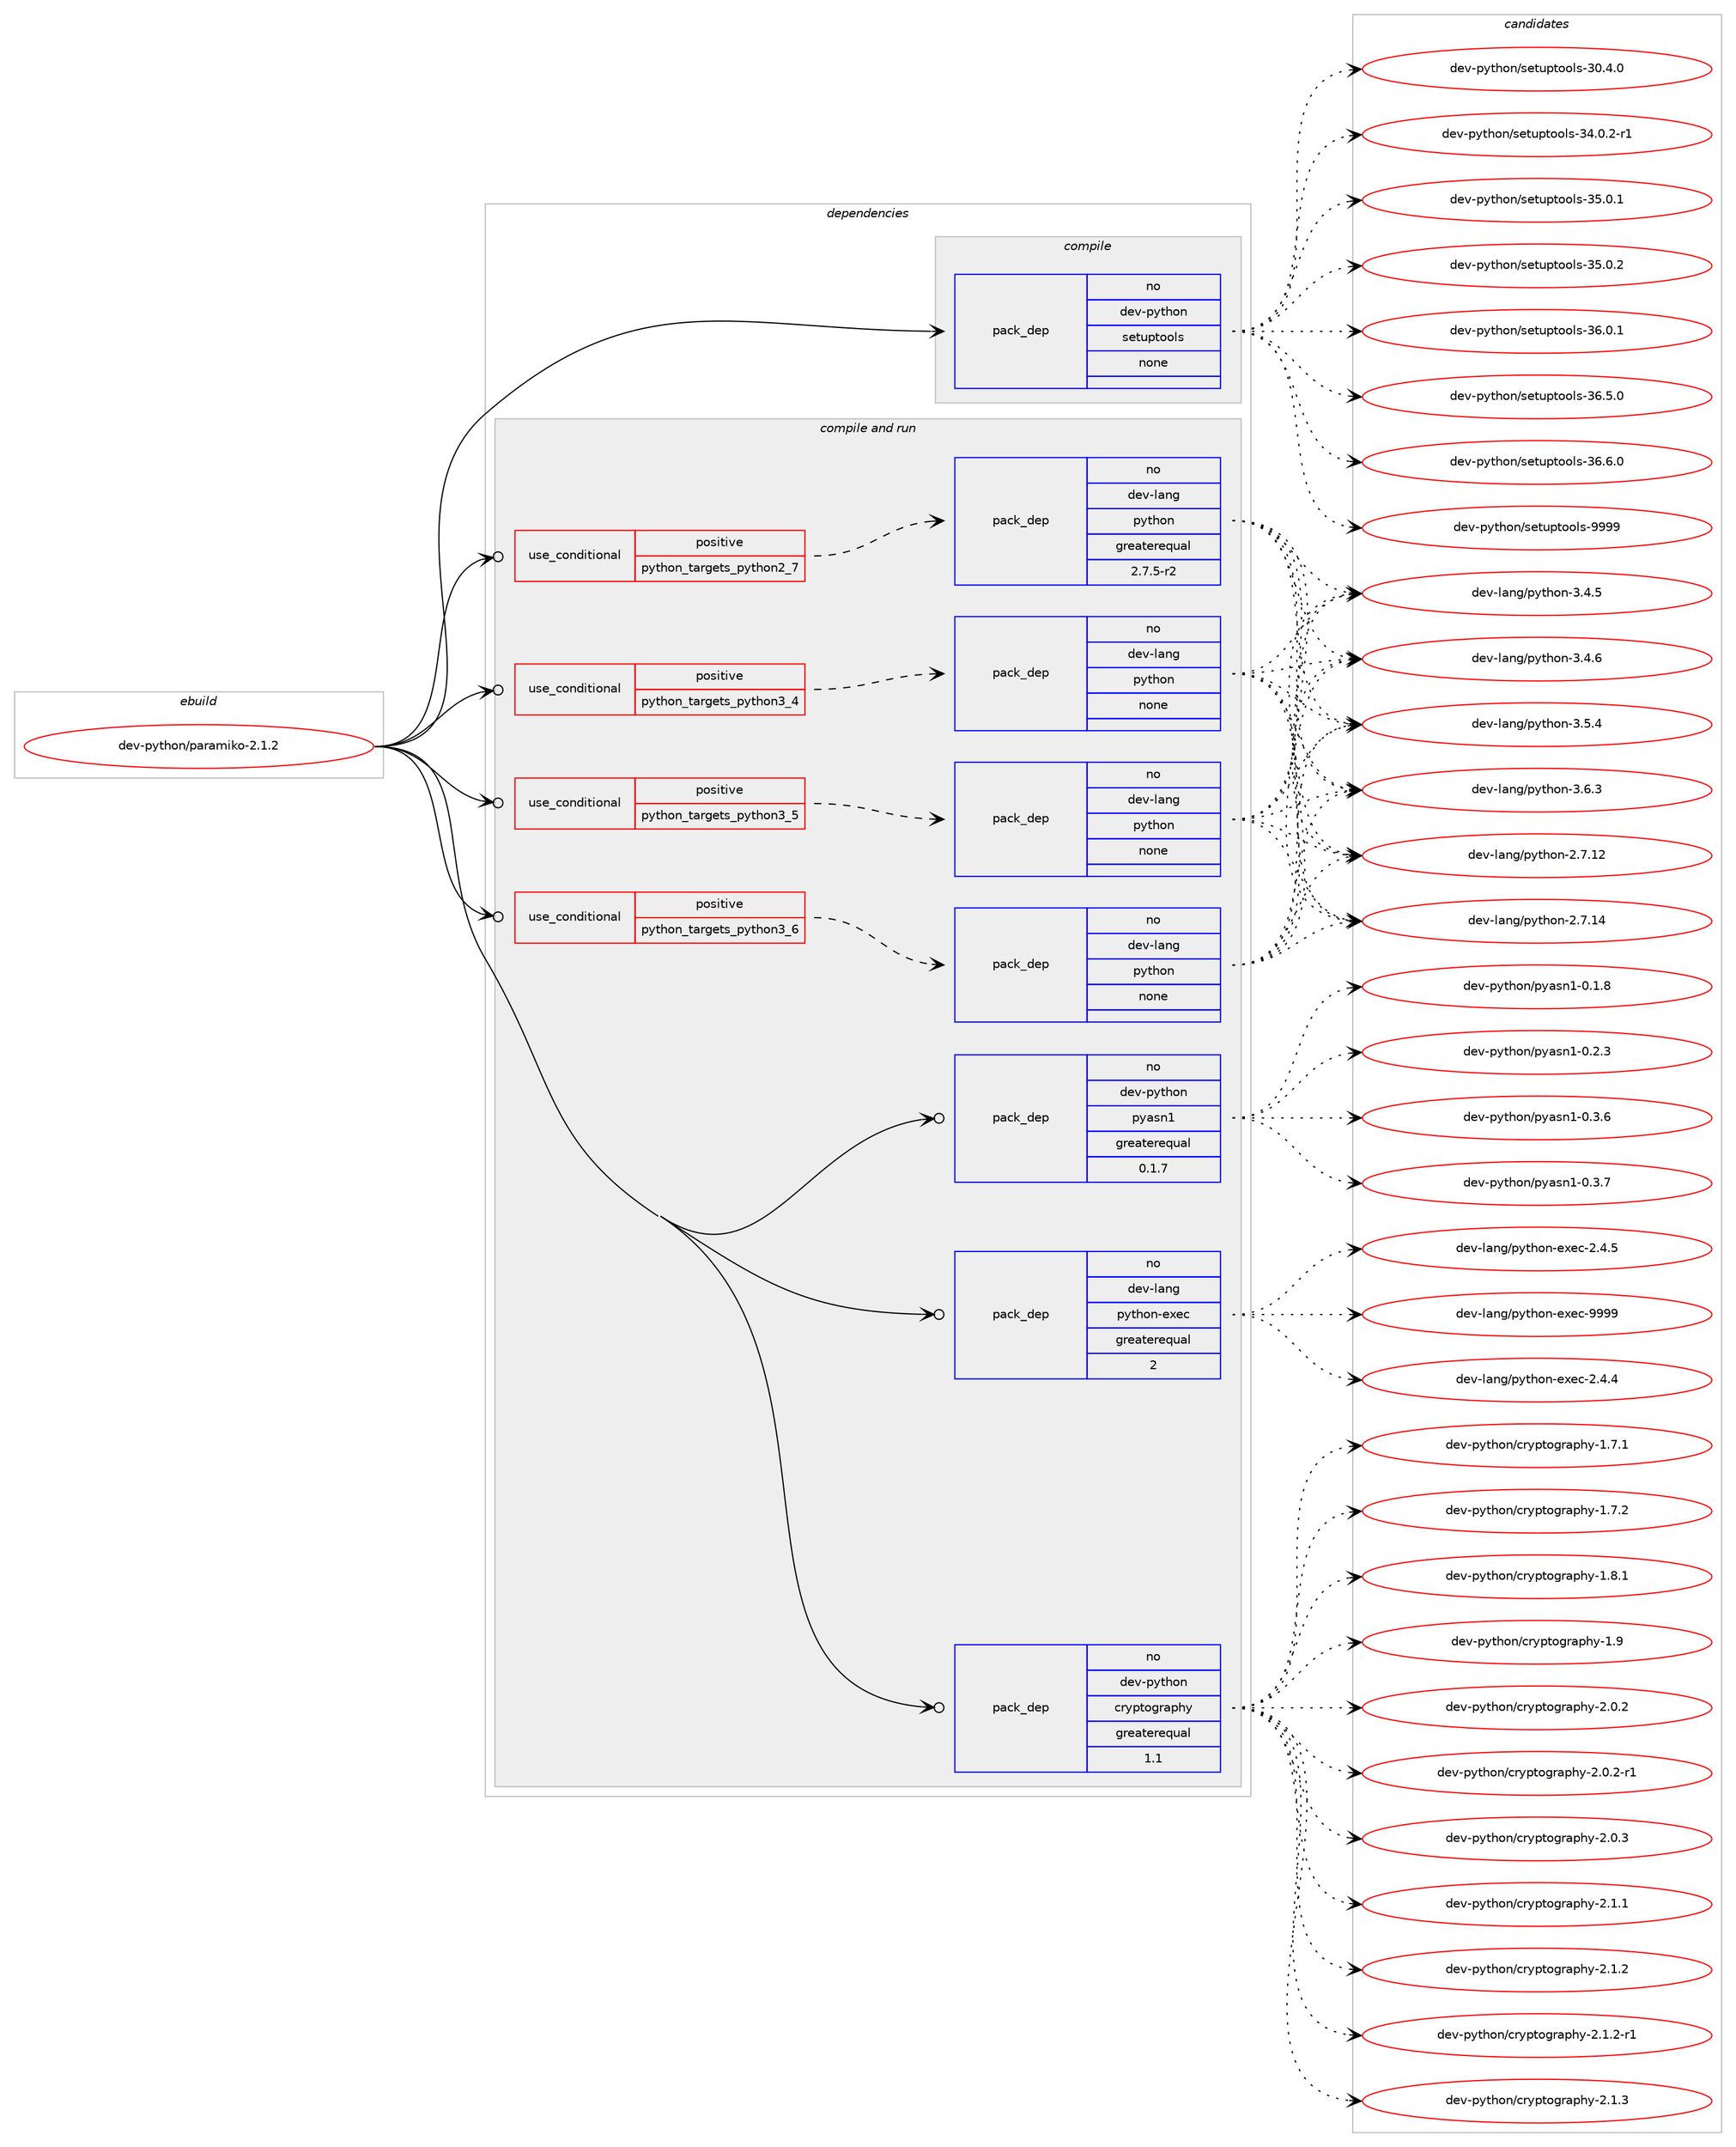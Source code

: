 digraph prolog {

# *************
# Graph options
# *************

newrank=true;
concentrate=true;
compound=true;
graph [rankdir=LR,fontname=Helvetica,fontsize=10,ranksep=1.5];#, ranksep=2.5, nodesep=0.2];
edge  [arrowhead=vee];
node  [fontname=Helvetica,fontsize=10];

# **********
# The ebuild
# **********

subgraph cluster_leftcol {
color=gray;
rank=same;
label=<<i>ebuild</i>>;
id [label="dev-python/paramiko-2.1.2", color=red, width=4, href="../dev-python/paramiko-2.1.2.svg"];
}

# ****************
# The dependencies
# ****************

subgraph cluster_midcol {
color=gray;
label=<<i>dependencies</i>>;
subgraph cluster_compile {
fillcolor="#eeeeee";
style=filled;
label=<<i>compile</i>>;
subgraph pack131359 {
dependency172200 [label=<<TABLE BORDER="0" CELLBORDER="1" CELLSPACING="0" CELLPADDING="4" WIDTH="220"><TR><TD ROWSPAN="6" CELLPADDING="30">pack_dep</TD></TR><TR><TD WIDTH="110">no</TD></TR><TR><TD>dev-python</TD></TR><TR><TD>setuptools</TD></TR><TR><TD>none</TD></TR><TR><TD></TD></TR></TABLE>>, shape=none, color=blue];
}
id:e -> dependency172200:w [weight=20,style="solid",arrowhead="vee"];
}
subgraph cluster_compileandrun {
fillcolor="#eeeeee";
style=filled;
label=<<i>compile and run</i>>;
subgraph cond36934 {
dependency172201 [label=<<TABLE BORDER="0" CELLBORDER="1" CELLSPACING="0" CELLPADDING="4"><TR><TD ROWSPAN="3" CELLPADDING="10">use_conditional</TD></TR><TR><TD>positive</TD></TR><TR><TD>python_targets_python2_7</TD></TR></TABLE>>, shape=none, color=red];
subgraph pack131360 {
dependency172202 [label=<<TABLE BORDER="0" CELLBORDER="1" CELLSPACING="0" CELLPADDING="4" WIDTH="220"><TR><TD ROWSPAN="6" CELLPADDING="30">pack_dep</TD></TR><TR><TD WIDTH="110">no</TD></TR><TR><TD>dev-lang</TD></TR><TR><TD>python</TD></TR><TR><TD>greaterequal</TD></TR><TR><TD>2.7.5-r2</TD></TR></TABLE>>, shape=none, color=blue];
}
dependency172201:e -> dependency172202:w [weight=20,style="dashed",arrowhead="vee"];
}
id:e -> dependency172201:w [weight=20,style="solid",arrowhead="odotvee"];
subgraph cond36935 {
dependency172203 [label=<<TABLE BORDER="0" CELLBORDER="1" CELLSPACING="0" CELLPADDING="4"><TR><TD ROWSPAN="3" CELLPADDING="10">use_conditional</TD></TR><TR><TD>positive</TD></TR><TR><TD>python_targets_python3_4</TD></TR></TABLE>>, shape=none, color=red];
subgraph pack131361 {
dependency172204 [label=<<TABLE BORDER="0" CELLBORDER="1" CELLSPACING="0" CELLPADDING="4" WIDTH="220"><TR><TD ROWSPAN="6" CELLPADDING="30">pack_dep</TD></TR><TR><TD WIDTH="110">no</TD></TR><TR><TD>dev-lang</TD></TR><TR><TD>python</TD></TR><TR><TD>none</TD></TR><TR><TD></TD></TR></TABLE>>, shape=none, color=blue];
}
dependency172203:e -> dependency172204:w [weight=20,style="dashed",arrowhead="vee"];
}
id:e -> dependency172203:w [weight=20,style="solid",arrowhead="odotvee"];
subgraph cond36936 {
dependency172205 [label=<<TABLE BORDER="0" CELLBORDER="1" CELLSPACING="0" CELLPADDING="4"><TR><TD ROWSPAN="3" CELLPADDING="10">use_conditional</TD></TR><TR><TD>positive</TD></TR><TR><TD>python_targets_python3_5</TD></TR></TABLE>>, shape=none, color=red];
subgraph pack131362 {
dependency172206 [label=<<TABLE BORDER="0" CELLBORDER="1" CELLSPACING="0" CELLPADDING="4" WIDTH="220"><TR><TD ROWSPAN="6" CELLPADDING="30">pack_dep</TD></TR><TR><TD WIDTH="110">no</TD></TR><TR><TD>dev-lang</TD></TR><TR><TD>python</TD></TR><TR><TD>none</TD></TR><TR><TD></TD></TR></TABLE>>, shape=none, color=blue];
}
dependency172205:e -> dependency172206:w [weight=20,style="dashed",arrowhead="vee"];
}
id:e -> dependency172205:w [weight=20,style="solid",arrowhead="odotvee"];
subgraph cond36937 {
dependency172207 [label=<<TABLE BORDER="0" CELLBORDER="1" CELLSPACING="0" CELLPADDING="4"><TR><TD ROWSPAN="3" CELLPADDING="10">use_conditional</TD></TR><TR><TD>positive</TD></TR><TR><TD>python_targets_python3_6</TD></TR></TABLE>>, shape=none, color=red];
subgraph pack131363 {
dependency172208 [label=<<TABLE BORDER="0" CELLBORDER="1" CELLSPACING="0" CELLPADDING="4" WIDTH="220"><TR><TD ROWSPAN="6" CELLPADDING="30">pack_dep</TD></TR><TR><TD WIDTH="110">no</TD></TR><TR><TD>dev-lang</TD></TR><TR><TD>python</TD></TR><TR><TD>none</TD></TR><TR><TD></TD></TR></TABLE>>, shape=none, color=blue];
}
dependency172207:e -> dependency172208:w [weight=20,style="dashed",arrowhead="vee"];
}
id:e -> dependency172207:w [weight=20,style="solid",arrowhead="odotvee"];
subgraph pack131364 {
dependency172209 [label=<<TABLE BORDER="0" CELLBORDER="1" CELLSPACING="0" CELLPADDING="4" WIDTH="220"><TR><TD ROWSPAN="6" CELLPADDING="30">pack_dep</TD></TR><TR><TD WIDTH="110">no</TD></TR><TR><TD>dev-lang</TD></TR><TR><TD>python-exec</TD></TR><TR><TD>greaterequal</TD></TR><TR><TD>2</TD></TR></TABLE>>, shape=none, color=blue];
}
id:e -> dependency172209:w [weight=20,style="solid",arrowhead="odotvee"];
subgraph pack131365 {
dependency172210 [label=<<TABLE BORDER="0" CELLBORDER="1" CELLSPACING="0" CELLPADDING="4" WIDTH="220"><TR><TD ROWSPAN="6" CELLPADDING="30">pack_dep</TD></TR><TR><TD WIDTH="110">no</TD></TR><TR><TD>dev-python</TD></TR><TR><TD>cryptography</TD></TR><TR><TD>greaterequal</TD></TR><TR><TD>1.1</TD></TR></TABLE>>, shape=none, color=blue];
}
id:e -> dependency172210:w [weight=20,style="solid",arrowhead="odotvee"];
subgraph pack131366 {
dependency172211 [label=<<TABLE BORDER="0" CELLBORDER="1" CELLSPACING="0" CELLPADDING="4" WIDTH="220"><TR><TD ROWSPAN="6" CELLPADDING="30">pack_dep</TD></TR><TR><TD WIDTH="110">no</TD></TR><TR><TD>dev-python</TD></TR><TR><TD>pyasn1</TD></TR><TR><TD>greaterequal</TD></TR><TR><TD>0.1.7</TD></TR></TABLE>>, shape=none, color=blue];
}
id:e -> dependency172211:w [weight=20,style="solid",arrowhead="odotvee"];
}
subgraph cluster_run {
fillcolor="#eeeeee";
style=filled;
label=<<i>run</i>>;
}
}

# **************
# The candidates
# **************

subgraph cluster_choices {
rank=same;
color=gray;
label=<<i>candidates</i>>;

subgraph choice131359 {
color=black;
nodesep=1;
choice100101118451121211161041111104711510111611711211611111110811545514846524648 [label="dev-python/setuptools-30.4.0", color=red, width=4,href="../dev-python/setuptools-30.4.0.svg"];
choice1001011184511212111610411111047115101116117112116111111108115455152464846504511449 [label="dev-python/setuptools-34.0.2-r1", color=red, width=4,href="../dev-python/setuptools-34.0.2-r1.svg"];
choice100101118451121211161041111104711510111611711211611111110811545515346484649 [label="dev-python/setuptools-35.0.1", color=red, width=4,href="../dev-python/setuptools-35.0.1.svg"];
choice100101118451121211161041111104711510111611711211611111110811545515346484650 [label="dev-python/setuptools-35.0.2", color=red, width=4,href="../dev-python/setuptools-35.0.2.svg"];
choice100101118451121211161041111104711510111611711211611111110811545515446484649 [label="dev-python/setuptools-36.0.1", color=red, width=4,href="../dev-python/setuptools-36.0.1.svg"];
choice100101118451121211161041111104711510111611711211611111110811545515446534648 [label="dev-python/setuptools-36.5.0", color=red, width=4,href="../dev-python/setuptools-36.5.0.svg"];
choice100101118451121211161041111104711510111611711211611111110811545515446544648 [label="dev-python/setuptools-36.6.0", color=red, width=4,href="../dev-python/setuptools-36.6.0.svg"];
choice10010111845112121116104111110471151011161171121161111111081154557575757 [label="dev-python/setuptools-9999", color=red, width=4,href="../dev-python/setuptools-9999.svg"];
dependency172200:e -> choice100101118451121211161041111104711510111611711211611111110811545514846524648:w [style=dotted,weight="100"];
dependency172200:e -> choice1001011184511212111610411111047115101116117112116111111108115455152464846504511449:w [style=dotted,weight="100"];
dependency172200:e -> choice100101118451121211161041111104711510111611711211611111110811545515346484649:w [style=dotted,weight="100"];
dependency172200:e -> choice100101118451121211161041111104711510111611711211611111110811545515346484650:w [style=dotted,weight="100"];
dependency172200:e -> choice100101118451121211161041111104711510111611711211611111110811545515446484649:w [style=dotted,weight="100"];
dependency172200:e -> choice100101118451121211161041111104711510111611711211611111110811545515446534648:w [style=dotted,weight="100"];
dependency172200:e -> choice100101118451121211161041111104711510111611711211611111110811545515446544648:w [style=dotted,weight="100"];
dependency172200:e -> choice10010111845112121116104111110471151011161171121161111111081154557575757:w [style=dotted,weight="100"];
}
subgraph choice131360 {
color=black;
nodesep=1;
choice10010111845108971101034711212111610411111045504655464950 [label="dev-lang/python-2.7.12", color=red, width=4,href="../dev-lang/python-2.7.12.svg"];
choice10010111845108971101034711212111610411111045504655464952 [label="dev-lang/python-2.7.14", color=red, width=4,href="../dev-lang/python-2.7.14.svg"];
choice100101118451089711010347112121116104111110455146524653 [label="dev-lang/python-3.4.5", color=red, width=4,href="../dev-lang/python-3.4.5.svg"];
choice100101118451089711010347112121116104111110455146524654 [label="dev-lang/python-3.4.6", color=red, width=4,href="../dev-lang/python-3.4.6.svg"];
choice100101118451089711010347112121116104111110455146534652 [label="dev-lang/python-3.5.4", color=red, width=4,href="../dev-lang/python-3.5.4.svg"];
choice100101118451089711010347112121116104111110455146544651 [label="dev-lang/python-3.6.3", color=red, width=4,href="../dev-lang/python-3.6.3.svg"];
dependency172202:e -> choice10010111845108971101034711212111610411111045504655464950:w [style=dotted,weight="100"];
dependency172202:e -> choice10010111845108971101034711212111610411111045504655464952:w [style=dotted,weight="100"];
dependency172202:e -> choice100101118451089711010347112121116104111110455146524653:w [style=dotted,weight="100"];
dependency172202:e -> choice100101118451089711010347112121116104111110455146524654:w [style=dotted,weight="100"];
dependency172202:e -> choice100101118451089711010347112121116104111110455146534652:w [style=dotted,weight="100"];
dependency172202:e -> choice100101118451089711010347112121116104111110455146544651:w [style=dotted,weight="100"];
}
subgraph choice131361 {
color=black;
nodesep=1;
choice10010111845108971101034711212111610411111045504655464950 [label="dev-lang/python-2.7.12", color=red, width=4,href="../dev-lang/python-2.7.12.svg"];
choice10010111845108971101034711212111610411111045504655464952 [label="dev-lang/python-2.7.14", color=red, width=4,href="../dev-lang/python-2.7.14.svg"];
choice100101118451089711010347112121116104111110455146524653 [label="dev-lang/python-3.4.5", color=red, width=4,href="../dev-lang/python-3.4.5.svg"];
choice100101118451089711010347112121116104111110455146524654 [label="dev-lang/python-3.4.6", color=red, width=4,href="../dev-lang/python-3.4.6.svg"];
choice100101118451089711010347112121116104111110455146534652 [label="dev-lang/python-3.5.4", color=red, width=4,href="../dev-lang/python-3.5.4.svg"];
choice100101118451089711010347112121116104111110455146544651 [label="dev-lang/python-3.6.3", color=red, width=4,href="../dev-lang/python-3.6.3.svg"];
dependency172204:e -> choice10010111845108971101034711212111610411111045504655464950:w [style=dotted,weight="100"];
dependency172204:e -> choice10010111845108971101034711212111610411111045504655464952:w [style=dotted,weight="100"];
dependency172204:e -> choice100101118451089711010347112121116104111110455146524653:w [style=dotted,weight="100"];
dependency172204:e -> choice100101118451089711010347112121116104111110455146524654:w [style=dotted,weight="100"];
dependency172204:e -> choice100101118451089711010347112121116104111110455146534652:w [style=dotted,weight="100"];
dependency172204:e -> choice100101118451089711010347112121116104111110455146544651:w [style=dotted,weight="100"];
}
subgraph choice131362 {
color=black;
nodesep=1;
choice10010111845108971101034711212111610411111045504655464950 [label="dev-lang/python-2.7.12", color=red, width=4,href="../dev-lang/python-2.7.12.svg"];
choice10010111845108971101034711212111610411111045504655464952 [label="dev-lang/python-2.7.14", color=red, width=4,href="../dev-lang/python-2.7.14.svg"];
choice100101118451089711010347112121116104111110455146524653 [label="dev-lang/python-3.4.5", color=red, width=4,href="../dev-lang/python-3.4.5.svg"];
choice100101118451089711010347112121116104111110455146524654 [label="dev-lang/python-3.4.6", color=red, width=4,href="../dev-lang/python-3.4.6.svg"];
choice100101118451089711010347112121116104111110455146534652 [label="dev-lang/python-3.5.4", color=red, width=4,href="../dev-lang/python-3.5.4.svg"];
choice100101118451089711010347112121116104111110455146544651 [label="dev-lang/python-3.6.3", color=red, width=4,href="../dev-lang/python-3.6.3.svg"];
dependency172206:e -> choice10010111845108971101034711212111610411111045504655464950:w [style=dotted,weight="100"];
dependency172206:e -> choice10010111845108971101034711212111610411111045504655464952:w [style=dotted,weight="100"];
dependency172206:e -> choice100101118451089711010347112121116104111110455146524653:w [style=dotted,weight="100"];
dependency172206:e -> choice100101118451089711010347112121116104111110455146524654:w [style=dotted,weight="100"];
dependency172206:e -> choice100101118451089711010347112121116104111110455146534652:w [style=dotted,weight="100"];
dependency172206:e -> choice100101118451089711010347112121116104111110455146544651:w [style=dotted,weight="100"];
}
subgraph choice131363 {
color=black;
nodesep=1;
choice10010111845108971101034711212111610411111045504655464950 [label="dev-lang/python-2.7.12", color=red, width=4,href="../dev-lang/python-2.7.12.svg"];
choice10010111845108971101034711212111610411111045504655464952 [label="dev-lang/python-2.7.14", color=red, width=4,href="../dev-lang/python-2.7.14.svg"];
choice100101118451089711010347112121116104111110455146524653 [label="dev-lang/python-3.4.5", color=red, width=4,href="../dev-lang/python-3.4.5.svg"];
choice100101118451089711010347112121116104111110455146524654 [label="dev-lang/python-3.4.6", color=red, width=4,href="../dev-lang/python-3.4.6.svg"];
choice100101118451089711010347112121116104111110455146534652 [label="dev-lang/python-3.5.4", color=red, width=4,href="../dev-lang/python-3.5.4.svg"];
choice100101118451089711010347112121116104111110455146544651 [label="dev-lang/python-3.6.3", color=red, width=4,href="../dev-lang/python-3.6.3.svg"];
dependency172208:e -> choice10010111845108971101034711212111610411111045504655464950:w [style=dotted,weight="100"];
dependency172208:e -> choice10010111845108971101034711212111610411111045504655464952:w [style=dotted,weight="100"];
dependency172208:e -> choice100101118451089711010347112121116104111110455146524653:w [style=dotted,weight="100"];
dependency172208:e -> choice100101118451089711010347112121116104111110455146524654:w [style=dotted,weight="100"];
dependency172208:e -> choice100101118451089711010347112121116104111110455146534652:w [style=dotted,weight="100"];
dependency172208:e -> choice100101118451089711010347112121116104111110455146544651:w [style=dotted,weight="100"];
}
subgraph choice131364 {
color=black;
nodesep=1;
choice1001011184510897110103471121211161041111104510112010199455046524652 [label="dev-lang/python-exec-2.4.4", color=red, width=4,href="../dev-lang/python-exec-2.4.4.svg"];
choice1001011184510897110103471121211161041111104510112010199455046524653 [label="dev-lang/python-exec-2.4.5", color=red, width=4,href="../dev-lang/python-exec-2.4.5.svg"];
choice10010111845108971101034711212111610411111045101120101994557575757 [label="dev-lang/python-exec-9999", color=red, width=4,href="../dev-lang/python-exec-9999.svg"];
dependency172209:e -> choice1001011184510897110103471121211161041111104510112010199455046524652:w [style=dotted,weight="100"];
dependency172209:e -> choice1001011184510897110103471121211161041111104510112010199455046524653:w [style=dotted,weight="100"];
dependency172209:e -> choice10010111845108971101034711212111610411111045101120101994557575757:w [style=dotted,weight="100"];
}
subgraph choice131365 {
color=black;
nodesep=1;
choice10010111845112121116104111110479911412111211611110311497112104121454946554649 [label="dev-python/cryptography-1.7.1", color=red, width=4,href="../dev-python/cryptography-1.7.1.svg"];
choice10010111845112121116104111110479911412111211611110311497112104121454946554650 [label="dev-python/cryptography-1.7.2", color=red, width=4,href="../dev-python/cryptography-1.7.2.svg"];
choice10010111845112121116104111110479911412111211611110311497112104121454946564649 [label="dev-python/cryptography-1.8.1", color=red, width=4,href="../dev-python/cryptography-1.8.1.svg"];
choice1001011184511212111610411111047991141211121161111031149711210412145494657 [label="dev-python/cryptography-1.9", color=red, width=4,href="../dev-python/cryptography-1.9.svg"];
choice10010111845112121116104111110479911412111211611110311497112104121455046484650 [label="dev-python/cryptography-2.0.2", color=red, width=4,href="../dev-python/cryptography-2.0.2.svg"];
choice100101118451121211161041111104799114121112116111103114971121041214550464846504511449 [label="dev-python/cryptography-2.0.2-r1", color=red, width=4,href="../dev-python/cryptography-2.0.2-r1.svg"];
choice10010111845112121116104111110479911412111211611110311497112104121455046484651 [label="dev-python/cryptography-2.0.3", color=red, width=4,href="../dev-python/cryptography-2.0.3.svg"];
choice10010111845112121116104111110479911412111211611110311497112104121455046494649 [label="dev-python/cryptography-2.1.1", color=red, width=4,href="../dev-python/cryptography-2.1.1.svg"];
choice10010111845112121116104111110479911412111211611110311497112104121455046494650 [label="dev-python/cryptography-2.1.2", color=red, width=4,href="../dev-python/cryptography-2.1.2.svg"];
choice100101118451121211161041111104799114121112116111103114971121041214550464946504511449 [label="dev-python/cryptography-2.1.2-r1", color=red, width=4,href="../dev-python/cryptography-2.1.2-r1.svg"];
choice10010111845112121116104111110479911412111211611110311497112104121455046494651 [label="dev-python/cryptography-2.1.3", color=red, width=4,href="../dev-python/cryptography-2.1.3.svg"];
dependency172210:e -> choice10010111845112121116104111110479911412111211611110311497112104121454946554649:w [style=dotted,weight="100"];
dependency172210:e -> choice10010111845112121116104111110479911412111211611110311497112104121454946554650:w [style=dotted,weight="100"];
dependency172210:e -> choice10010111845112121116104111110479911412111211611110311497112104121454946564649:w [style=dotted,weight="100"];
dependency172210:e -> choice1001011184511212111610411111047991141211121161111031149711210412145494657:w [style=dotted,weight="100"];
dependency172210:e -> choice10010111845112121116104111110479911412111211611110311497112104121455046484650:w [style=dotted,weight="100"];
dependency172210:e -> choice100101118451121211161041111104799114121112116111103114971121041214550464846504511449:w [style=dotted,weight="100"];
dependency172210:e -> choice10010111845112121116104111110479911412111211611110311497112104121455046484651:w [style=dotted,weight="100"];
dependency172210:e -> choice10010111845112121116104111110479911412111211611110311497112104121455046494649:w [style=dotted,weight="100"];
dependency172210:e -> choice10010111845112121116104111110479911412111211611110311497112104121455046494650:w [style=dotted,weight="100"];
dependency172210:e -> choice100101118451121211161041111104799114121112116111103114971121041214550464946504511449:w [style=dotted,weight="100"];
dependency172210:e -> choice10010111845112121116104111110479911412111211611110311497112104121455046494651:w [style=dotted,weight="100"];
}
subgraph choice131366 {
color=black;
nodesep=1;
choice10010111845112121116104111110471121219711511049454846494656 [label="dev-python/pyasn1-0.1.8", color=red, width=4,href="../dev-python/pyasn1-0.1.8.svg"];
choice10010111845112121116104111110471121219711511049454846504651 [label="dev-python/pyasn1-0.2.3", color=red, width=4,href="../dev-python/pyasn1-0.2.3.svg"];
choice10010111845112121116104111110471121219711511049454846514654 [label="dev-python/pyasn1-0.3.6", color=red, width=4,href="../dev-python/pyasn1-0.3.6.svg"];
choice10010111845112121116104111110471121219711511049454846514655 [label="dev-python/pyasn1-0.3.7", color=red, width=4,href="../dev-python/pyasn1-0.3.7.svg"];
dependency172211:e -> choice10010111845112121116104111110471121219711511049454846494656:w [style=dotted,weight="100"];
dependency172211:e -> choice10010111845112121116104111110471121219711511049454846504651:w [style=dotted,weight="100"];
dependency172211:e -> choice10010111845112121116104111110471121219711511049454846514654:w [style=dotted,weight="100"];
dependency172211:e -> choice10010111845112121116104111110471121219711511049454846514655:w [style=dotted,weight="100"];
}
}

}
